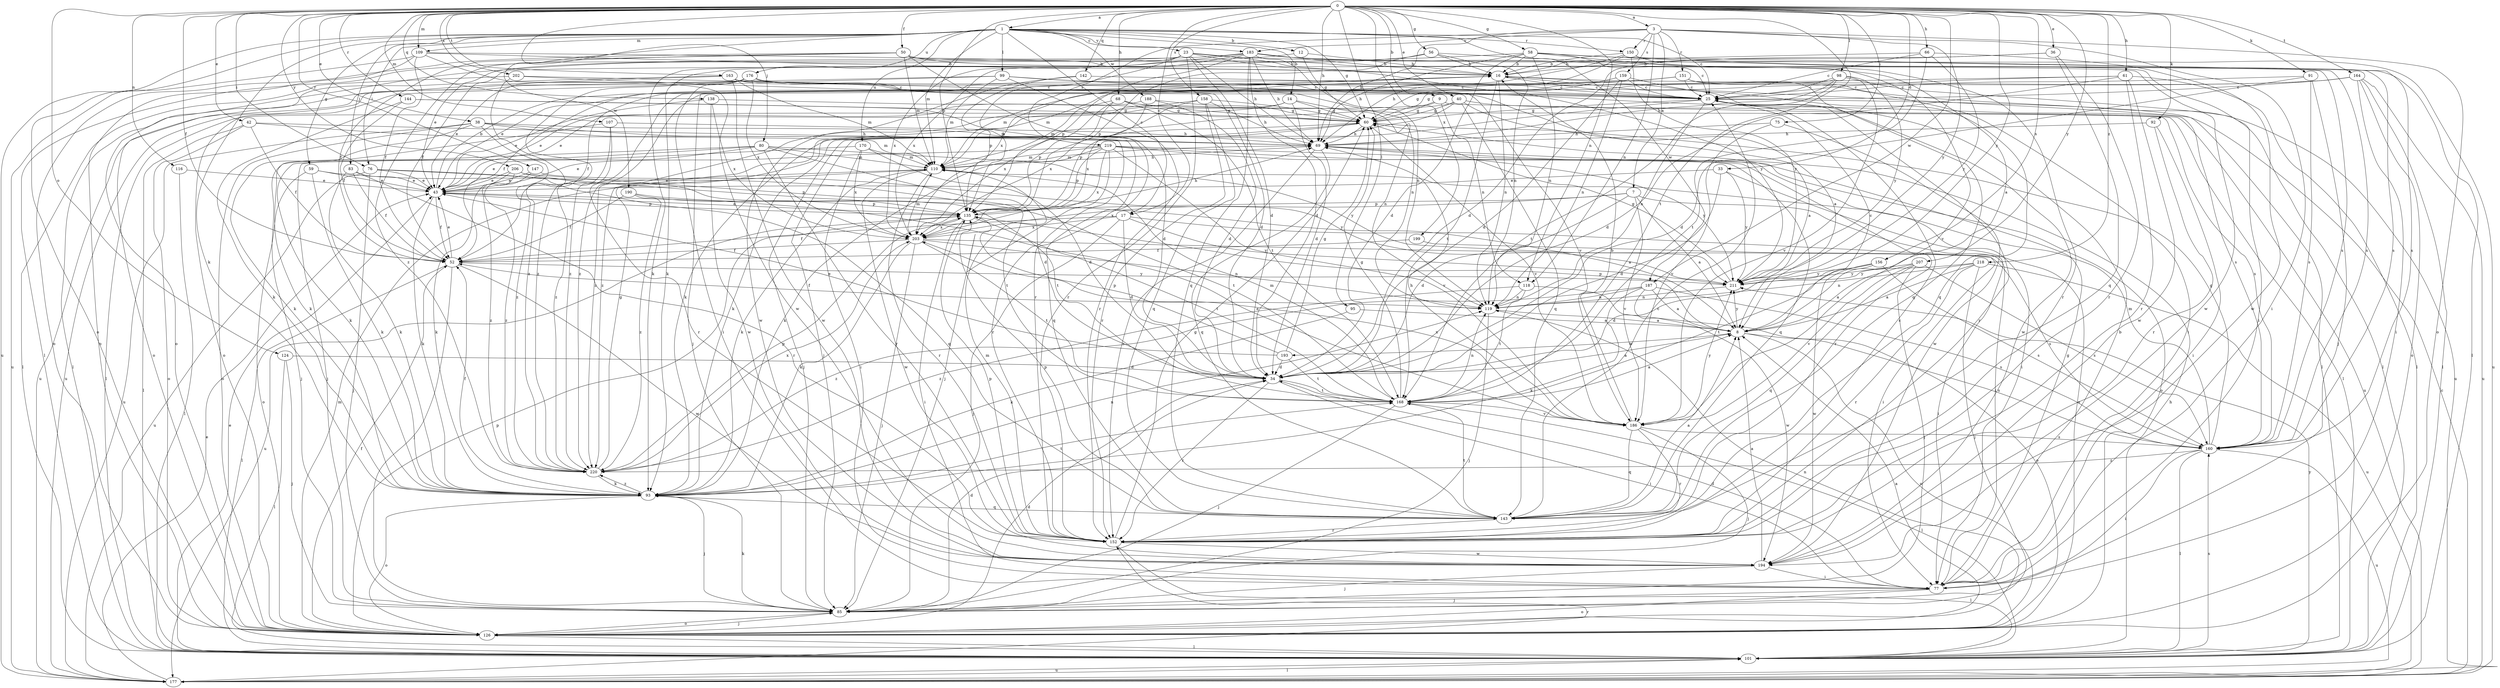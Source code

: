 strict digraph  {
0;
1;
3;
7;
8;
9;
12;
14;
16;
17;
23;
25;
33;
34;
36;
38;
40;
42;
43;
50;
52;
56;
58;
59;
60;
61;
66;
68;
69;
75;
76;
77;
80;
83;
85;
91;
92;
93;
95;
98;
99;
101;
107;
109;
110;
116;
118;
119;
124;
126;
135;
138;
142;
143;
144;
147;
150;
151;
152;
156;
158;
159;
160;
163;
164;
168;
170;
176;
177;
183;
186;
187;
188;
190;
193;
194;
199;
202;
203;
206;
207;
211;
218;
219;
220;
0 -> 1  [label=a];
0 -> 3  [label=a];
0 -> 9  [label=b];
0 -> 17  [label=c];
0 -> 33  [label=d];
0 -> 36  [label=e];
0 -> 38  [label=e];
0 -> 40  [label=e];
0 -> 42  [label=e];
0 -> 50  [label=f];
0 -> 52  [label=f];
0 -> 56  [label=g];
0 -> 58  [label=g];
0 -> 61  [label=h];
0 -> 66  [label=h];
0 -> 68  [label=h];
0 -> 69  [label=h];
0 -> 75  [label=i];
0 -> 76  [label=i];
0 -> 80  [label=j];
0 -> 91  [label=k];
0 -> 92  [label=k];
0 -> 95  [label=l];
0 -> 98  [label=l];
0 -> 107  [label=m];
0 -> 109  [label=m];
0 -> 116  [label=n];
0 -> 118  [label=n];
0 -> 124  [label=o];
0 -> 135  [label=p];
0 -> 138  [label=q];
0 -> 142  [label=q];
0 -> 144  [label=r];
0 -> 147  [label=r];
0 -> 156  [label=s];
0 -> 158  [label=s];
0 -> 163  [label=t];
0 -> 164  [label=t];
0 -> 168  [label=t];
0 -> 187  [label=w];
0 -> 199  [label=x];
0 -> 202  [label=x];
0 -> 206  [label=y];
0 -> 207  [label=y];
0 -> 211  [label=y];
0 -> 218  [label=z];
1 -> 12  [label=b];
1 -> 14  [label=b];
1 -> 17  [label=c];
1 -> 23  [label=c];
1 -> 25  [label=c];
1 -> 59  [label=g];
1 -> 60  [label=g];
1 -> 76  [label=i];
1 -> 83  [label=j];
1 -> 93  [label=k];
1 -> 99  [label=l];
1 -> 109  [label=m];
1 -> 110  [label=m];
1 -> 126  [label=o];
1 -> 150  [label=r];
1 -> 170  [label=u];
1 -> 176  [label=u];
1 -> 177  [label=u];
1 -> 183  [label=v];
1 -> 187  [label=w];
1 -> 188  [label=w];
1 -> 190  [label=w];
3 -> 7  [label=a];
3 -> 69  [label=h];
3 -> 77  [label=i];
3 -> 118  [label=n];
3 -> 126  [label=o];
3 -> 150  [label=r];
3 -> 151  [label=r];
3 -> 159  [label=s];
3 -> 183  [label=v];
3 -> 211  [label=y];
3 -> 219  [label=z];
7 -> 8  [label=a];
7 -> 34  [label=d];
7 -> 77  [label=i];
7 -> 135  [label=p];
7 -> 186  [label=v];
7 -> 203  [label=x];
8 -> 25  [label=c];
8 -> 126  [label=o];
8 -> 135  [label=p];
8 -> 160  [label=s];
8 -> 193  [label=w];
8 -> 211  [label=y];
9 -> 43  [label=e];
9 -> 60  [label=g];
9 -> 101  [label=l];
9 -> 118  [label=n];
12 -> 16  [label=b];
12 -> 60  [label=g];
12 -> 126  [label=o];
14 -> 34  [label=d];
14 -> 60  [label=g];
14 -> 93  [label=k];
14 -> 101  [label=l];
14 -> 119  [label=n];
16 -> 25  [label=c];
16 -> 52  [label=f];
16 -> 85  [label=j];
16 -> 101  [label=l];
16 -> 119  [label=n];
16 -> 168  [label=t];
16 -> 177  [label=u];
17 -> 34  [label=d];
17 -> 52  [label=f];
17 -> 77  [label=i];
17 -> 85  [label=j];
17 -> 203  [label=x];
17 -> 211  [label=y];
23 -> 16  [label=b];
23 -> 34  [label=d];
23 -> 69  [label=h];
23 -> 101  [label=l];
23 -> 135  [label=p];
23 -> 152  [label=r];
23 -> 160  [label=s];
23 -> 203  [label=x];
23 -> 211  [label=y];
25 -> 60  [label=g];
25 -> 85  [label=j];
25 -> 119  [label=n];
25 -> 152  [label=r];
25 -> 194  [label=w];
33 -> 34  [label=d];
33 -> 43  [label=e];
33 -> 126  [label=o];
33 -> 211  [label=y];
34 -> 8  [label=a];
34 -> 77  [label=i];
34 -> 152  [label=r];
34 -> 168  [label=t];
36 -> 16  [label=b];
36 -> 34  [label=d];
36 -> 143  [label=q];
36 -> 152  [label=r];
38 -> 69  [label=h];
38 -> 93  [label=k];
38 -> 126  [label=o];
38 -> 143  [label=q];
38 -> 152  [label=r];
38 -> 177  [label=u];
38 -> 220  [label=z];
40 -> 8  [label=a];
40 -> 60  [label=g];
40 -> 135  [label=p];
40 -> 143  [label=q];
40 -> 177  [label=u];
40 -> 220  [label=z];
42 -> 52  [label=f];
42 -> 69  [label=h];
42 -> 101  [label=l];
42 -> 110  [label=m];
42 -> 126  [label=o];
43 -> 16  [label=b];
43 -> 52  [label=f];
43 -> 93  [label=k];
43 -> 135  [label=p];
50 -> 16  [label=b];
50 -> 52  [label=f];
50 -> 110  [label=m];
50 -> 126  [label=o];
50 -> 152  [label=r];
50 -> 160  [label=s];
50 -> 220  [label=z];
52 -> 43  [label=e];
52 -> 85  [label=j];
52 -> 101  [label=l];
52 -> 194  [label=w];
52 -> 211  [label=y];
56 -> 16  [label=b];
56 -> 52  [label=f];
56 -> 119  [label=n];
56 -> 135  [label=p];
56 -> 194  [label=w];
58 -> 16  [label=b];
58 -> 25  [label=c];
58 -> 34  [label=d];
58 -> 69  [label=h];
58 -> 77  [label=i];
58 -> 93  [label=k];
58 -> 119  [label=n];
58 -> 160  [label=s];
58 -> 186  [label=v];
59 -> 43  [label=e];
59 -> 93  [label=k];
59 -> 126  [label=o];
59 -> 168  [label=t];
60 -> 69  [label=h];
60 -> 85  [label=j];
60 -> 93  [label=k];
60 -> 186  [label=v];
61 -> 25  [label=c];
61 -> 34  [label=d];
61 -> 101  [label=l];
61 -> 110  [label=m];
61 -> 152  [label=r];
61 -> 194  [label=w];
66 -> 16  [label=b];
66 -> 25  [label=c];
66 -> 168  [label=t];
66 -> 194  [label=w];
66 -> 211  [label=y];
68 -> 60  [label=g];
68 -> 110  [label=m];
68 -> 135  [label=p];
68 -> 160  [label=s];
68 -> 168  [label=t];
68 -> 203  [label=x];
69 -> 110  [label=m];
69 -> 126  [label=o];
69 -> 143  [label=q];
69 -> 152  [label=r];
69 -> 211  [label=y];
75 -> 69  [label=h];
75 -> 186  [label=v];
75 -> 194  [label=w];
76 -> 43  [label=e];
76 -> 85  [label=j];
76 -> 143  [label=q];
76 -> 168  [label=t];
76 -> 177  [label=u];
77 -> 16  [label=b];
77 -> 34  [label=d];
77 -> 60  [label=g];
77 -> 85  [label=j];
77 -> 126  [label=o];
80 -> 34  [label=d];
80 -> 43  [label=e];
80 -> 85  [label=j];
80 -> 93  [label=k];
80 -> 110  [label=m];
80 -> 152  [label=r];
80 -> 211  [label=y];
83 -> 43  [label=e];
83 -> 52  [label=f];
83 -> 93  [label=k];
83 -> 152  [label=r];
85 -> 34  [label=d];
85 -> 93  [label=k];
85 -> 126  [label=o];
91 -> 25  [label=c];
91 -> 34  [label=d];
91 -> 85  [label=j];
91 -> 160  [label=s];
92 -> 69  [label=h];
92 -> 77  [label=i];
92 -> 152  [label=r];
93 -> 52  [label=f];
93 -> 85  [label=j];
93 -> 119  [label=n];
93 -> 126  [label=o];
93 -> 143  [label=q];
93 -> 168  [label=t];
93 -> 220  [label=z];
95 -> 8  [label=a];
95 -> 93  [label=k];
98 -> 25  [label=c];
98 -> 69  [label=h];
98 -> 101  [label=l];
98 -> 168  [label=t];
98 -> 186  [label=v];
98 -> 211  [label=y];
98 -> 220  [label=z];
99 -> 25  [label=c];
99 -> 110  [label=m];
99 -> 126  [label=o];
99 -> 152  [label=r];
99 -> 177  [label=u];
99 -> 186  [label=v];
101 -> 43  [label=e];
101 -> 69  [label=h];
101 -> 160  [label=s];
101 -> 177  [label=u];
101 -> 211  [label=y];
107 -> 69  [label=h];
107 -> 93  [label=k];
107 -> 152  [label=r];
107 -> 220  [label=z];
109 -> 16  [label=b];
109 -> 52  [label=f];
109 -> 126  [label=o];
109 -> 160  [label=s];
109 -> 177  [label=u];
109 -> 194  [label=w];
110 -> 43  [label=e];
110 -> 69  [label=h];
110 -> 93  [label=k];
110 -> 152  [label=r];
110 -> 194  [label=w];
116 -> 43  [label=e];
116 -> 101  [label=l];
118 -> 119  [label=n];
118 -> 126  [label=o];
118 -> 168  [label=t];
118 -> 220  [label=z];
119 -> 8  [label=a];
119 -> 52  [label=f];
119 -> 85  [label=j];
124 -> 34  [label=d];
124 -> 85  [label=j];
124 -> 101  [label=l];
126 -> 8  [label=a];
126 -> 34  [label=d];
126 -> 52  [label=f];
126 -> 85  [label=j];
126 -> 101  [label=l];
126 -> 110  [label=m];
126 -> 119  [label=n];
126 -> 135  [label=p];
135 -> 43  [label=e];
135 -> 69  [label=h];
135 -> 77  [label=i];
135 -> 168  [label=t];
135 -> 177  [label=u];
135 -> 203  [label=x];
138 -> 43  [label=e];
138 -> 60  [label=g];
138 -> 194  [label=w];
138 -> 203  [label=x];
142 -> 25  [label=c];
142 -> 135  [label=p];
142 -> 194  [label=w];
143 -> 8  [label=a];
143 -> 25  [label=c];
143 -> 135  [label=p];
143 -> 152  [label=r];
143 -> 168  [label=t];
144 -> 34  [label=d];
144 -> 52  [label=f];
144 -> 60  [label=g];
144 -> 93  [label=k];
147 -> 43  [label=e];
147 -> 211  [label=y];
147 -> 220  [label=z];
150 -> 16  [label=b];
150 -> 69  [label=h];
150 -> 152  [label=r];
150 -> 177  [label=u];
150 -> 203  [label=x];
150 -> 211  [label=y];
151 -> 25  [label=c];
151 -> 43  [label=e];
151 -> 52  [label=f];
151 -> 77  [label=i];
151 -> 110  [label=m];
151 -> 143  [label=q];
152 -> 25  [label=c];
152 -> 60  [label=g];
152 -> 101  [label=l];
152 -> 110  [label=m];
152 -> 135  [label=p];
152 -> 194  [label=w];
156 -> 34  [label=d];
156 -> 160  [label=s];
156 -> 168  [label=t];
156 -> 194  [label=w];
156 -> 211  [label=y];
158 -> 60  [label=g];
158 -> 69  [label=h];
158 -> 143  [label=q];
158 -> 152  [label=r];
158 -> 203  [label=x];
158 -> 220  [label=z];
159 -> 25  [label=c];
159 -> 34  [label=d];
159 -> 60  [label=g];
159 -> 119  [label=n];
159 -> 143  [label=q];
160 -> 60  [label=g];
160 -> 77  [label=i];
160 -> 101  [label=l];
160 -> 110  [label=m];
160 -> 177  [label=u];
160 -> 220  [label=z];
163 -> 8  [label=a];
163 -> 25  [label=c];
163 -> 101  [label=l];
163 -> 110  [label=m];
163 -> 126  [label=o];
163 -> 194  [label=w];
164 -> 25  [label=c];
164 -> 60  [label=g];
164 -> 77  [label=i];
164 -> 101  [label=l];
164 -> 126  [label=o];
164 -> 177  [label=u];
164 -> 220  [label=z];
168 -> 8  [label=a];
168 -> 60  [label=g];
168 -> 85  [label=j];
168 -> 101  [label=l];
168 -> 110  [label=m];
168 -> 119  [label=n];
168 -> 186  [label=v];
170 -> 34  [label=d];
170 -> 77  [label=i];
170 -> 85  [label=j];
170 -> 110  [label=m];
170 -> 203  [label=x];
176 -> 25  [label=c];
176 -> 43  [label=e];
176 -> 77  [label=i];
176 -> 119  [label=n];
176 -> 160  [label=s];
176 -> 177  [label=u];
176 -> 203  [label=x];
176 -> 220  [label=z];
177 -> 25  [label=c];
177 -> 43  [label=e];
177 -> 101  [label=l];
177 -> 152  [label=r];
183 -> 8  [label=a];
183 -> 16  [label=b];
183 -> 34  [label=d];
183 -> 43  [label=e];
183 -> 69  [label=h];
183 -> 93  [label=k];
183 -> 101  [label=l];
183 -> 119  [label=n];
183 -> 135  [label=p];
183 -> 143  [label=q];
183 -> 203  [label=x];
186 -> 16  [label=b];
186 -> 43  [label=e];
186 -> 69  [label=h];
186 -> 85  [label=j];
186 -> 143  [label=q];
186 -> 152  [label=r];
186 -> 160  [label=s];
186 -> 203  [label=x];
186 -> 211  [label=y];
187 -> 8  [label=a];
187 -> 93  [label=k];
187 -> 119  [label=n];
187 -> 160  [label=s];
187 -> 194  [label=w];
187 -> 220  [label=z];
188 -> 34  [label=d];
188 -> 43  [label=e];
188 -> 60  [label=g];
188 -> 203  [label=x];
190 -> 8  [label=a];
190 -> 52  [label=f];
190 -> 135  [label=p];
190 -> 220  [label=z];
193 -> 34  [label=d];
193 -> 43  [label=e];
193 -> 60  [label=g];
193 -> 135  [label=p];
193 -> 168  [label=t];
194 -> 8  [label=a];
194 -> 77  [label=i];
194 -> 85  [label=j];
199 -> 52  [label=f];
199 -> 77  [label=i];
202 -> 25  [label=c];
202 -> 34  [label=d];
202 -> 101  [label=l];
202 -> 220  [label=z];
203 -> 52  [label=f];
203 -> 85  [label=j];
203 -> 93  [label=k];
203 -> 110  [label=m];
203 -> 119  [label=n];
203 -> 160  [label=s];
203 -> 168  [label=t];
206 -> 43  [label=e];
206 -> 93  [label=k];
206 -> 135  [label=p];
206 -> 168  [label=t];
206 -> 220  [label=z];
207 -> 8  [label=a];
207 -> 85  [label=j];
207 -> 143  [label=q];
207 -> 160  [label=s];
207 -> 186  [label=v];
207 -> 211  [label=y];
211 -> 60  [label=g];
211 -> 119  [label=n];
218 -> 8  [label=a];
218 -> 85  [label=j];
218 -> 119  [label=n];
218 -> 152  [label=r];
218 -> 177  [label=u];
218 -> 211  [label=y];
219 -> 43  [label=e];
219 -> 77  [label=i];
219 -> 85  [label=j];
219 -> 93  [label=k];
219 -> 110  [label=m];
219 -> 135  [label=p];
219 -> 143  [label=q];
219 -> 152  [label=r];
219 -> 186  [label=v];
219 -> 203  [label=x];
220 -> 60  [label=g];
220 -> 93  [label=k];
220 -> 135  [label=p];
220 -> 203  [label=x];
}
